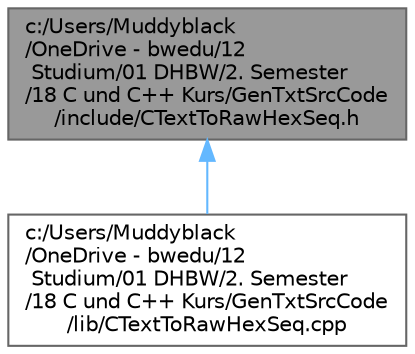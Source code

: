 digraph "c:/Users/Muddyblack/OneDrive - bwedu/12 Studium/01 DHBW/2. Semester/18 C und C++ Kurs/GenTxtSrcCode/include/CTextToRawHexSeq.h"
{
 // LATEX_PDF_SIZE
  bgcolor="transparent";
  edge [fontname=Helvetica,fontsize=10,labelfontname=Helvetica,labelfontsize=10];
  node [fontname=Helvetica,fontsize=10,shape=box,height=0.2,width=0.4];
  Node1 [id="Node000001",label="c:/Users/Muddyblack\l/OneDrive - bwedu/12\l Studium/01 DHBW/2. Semester\l/18 C und C++ Kurs/GenTxtSrcCode\l/include/CTextToRawHexSeq.h",height=0.2,width=0.4,color="gray40", fillcolor="grey60", style="filled", fontcolor="black",tooltip="Contains the CTextToRawHexSeq class for converting text to raw hexadecimal sequences."];
  Node1 -> Node2 [id="edge1_Node000001_Node000002",dir="back",color="steelblue1",style="solid",tooltip=" "];
  Node2 [id="Node000002",label="c:/Users/Muddyblack\l/OneDrive - bwedu/12\l Studium/01 DHBW/2. Semester\l/18 C und C++ Kurs/GenTxtSrcCode\l/lib/CTextToRawHexSeq.cpp",height=0.2,width=0.4,color="grey40", fillcolor="white", style="filled",URL="$_c_text_to_raw_hex_seq_8cpp.html",tooltip=" "];
}
